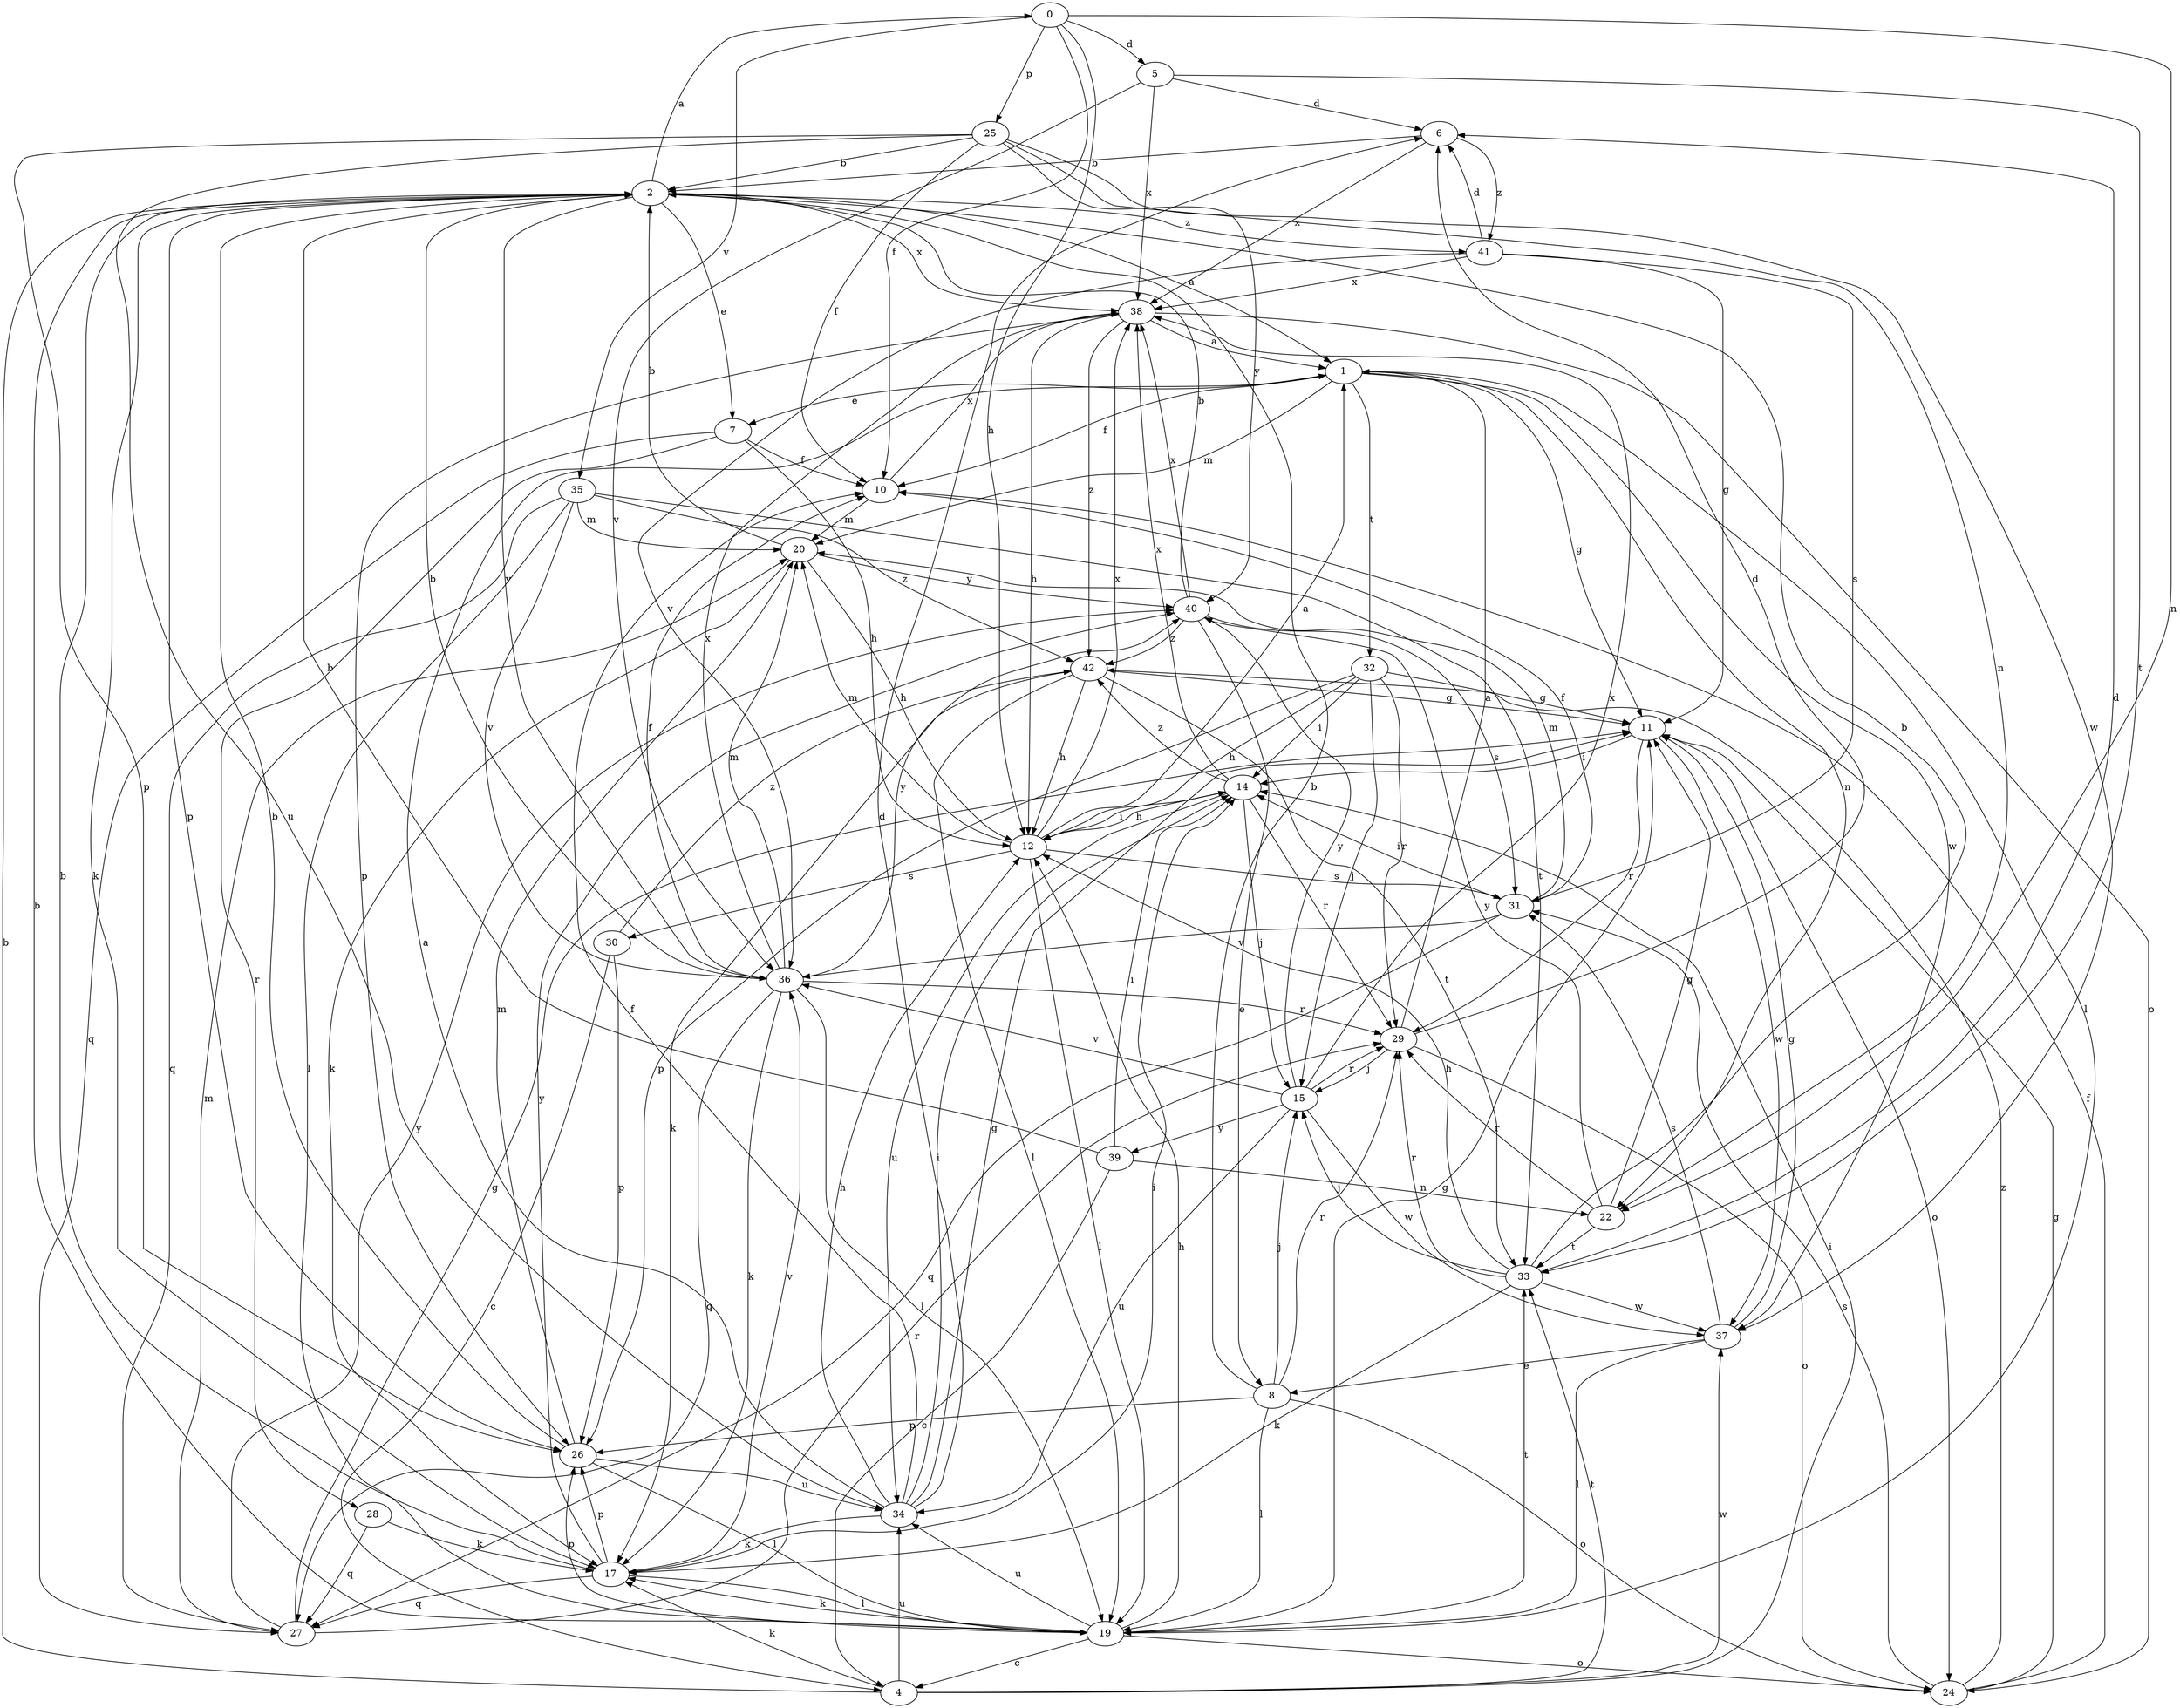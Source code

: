 strict digraph  {
0;
1;
2;
4;
5;
6;
7;
8;
10;
11;
12;
14;
15;
17;
19;
20;
22;
24;
25;
26;
27;
28;
29;
30;
31;
32;
33;
34;
35;
36;
37;
38;
39;
40;
41;
42;
0 -> 5  [label=d];
0 -> 10  [label=f];
0 -> 12  [label=h];
0 -> 22  [label=n];
0 -> 25  [label=p];
0 -> 35  [label=v];
1 -> 7  [label=e];
1 -> 10  [label=f];
1 -> 11  [label=g];
1 -> 19  [label=l];
1 -> 20  [label=m];
1 -> 22  [label=n];
1 -> 32  [label=t];
1 -> 37  [label=w];
2 -> 0  [label=a];
2 -> 1  [label=a];
2 -> 7  [label=e];
2 -> 17  [label=k];
2 -> 26  [label=p];
2 -> 36  [label=v];
2 -> 38  [label=x];
2 -> 41  [label=z];
4 -> 2  [label=b];
4 -> 14  [label=i];
4 -> 17  [label=k];
4 -> 33  [label=t];
4 -> 34  [label=u];
4 -> 37  [label=w];
5 -> 6  [label=d];
5 -> 33  [label=t];
5 -> 36  [label=v];
5 -> 38  [label=x];
6 -> 2  [label=b];
6 -> 38  [label=x];
6 -> 41  [label=z];
7 -> 10  [label=f];
7 -> 12  [label=h];
7 -> 27  [label=q];
7 -> 28  [label=r];
8 -> 2  [label=b];
8 -> 15  [label=j];
8 -> 19  [label=l];
8 -> 24  [label=o];
8 -> 26  [label=p];
8 -> 29  [label=r];
10 -> 20  [label=m];
10 -> 38  [label=x];
11 -> 14  [label=i];
11 -> 24  [label=o];
11 -> 29  [label=r];
11 -> 37  [label=w];
12 -> 1  [label=a];
12 -> 14  [label=i];
12 -> 19  [label=l];
12 -> 20  [label=m];
12 -> 30  [label=s];
12 -> 31  [label=s];
12 -> 38  [label=x];
14 -> 12  [label=h];
14 -> 15  [label=j];
14 -> 29  [label=r];
14 -> 34  [label=u];
14 -> 38  [label=x];
14 -> 42  [label=z];
15 -> 29  [label=r];
15 -> 34  [label=u];
15 -> 36  [label=v];
15 -> 37  [label=w];
15 -> 38  [label=x];
15 -> 39  [label=y];
15 -> 40  [label=y];
17 -> 2  [label=b];
17 -> 14  [label=i];
17 -> 19  [label=l];
17 -> 26  [label=p];
17 -> 27  [label=q];
17 -> 36  [label=v];
17 -> 40  [label=y];
19 -> 2  [label=b];
19 -> 4  [label=c];
19 -> 11  [label=g];
19 -> 12  [label=h];
19 -> 17  [label=k];
19 -> 24  [label=o];
19 -> 26  [label=p];
19 -> 33  [label=t];
19 -> 34  [label=u];
20 -> 2  [label=b];
20 -> 12  [label=h];
20 -> 17  [label=k];
20 -> 40  [label=y];
22 -> 11  [label=g];
22 -> 29  [label=r];
22 -> 33  [label=t];
22 -> 40  [label=y];
24 -> 10  [label=f];
24 -> 11  [label=g];
24 -> 31  [label=s];
24 -> 42  [label=z];
25 -> 2  [label=b];
25 -> 10  [label=f];
25 -> 22  [label=n];
25 -> 26  [label=p];
25 -> 34  [label=u];
25 -> 37  [label=w];
25 -> 40  [label=y];
26 -> 2  [label=b];
26 -> 19  [label=l];
26 -> 20  [label=m];
26 -> 34  [label=u];
27 -> 11  [label=g];
27 -> 20  [label=m];
27 -> 29  [label=r];
27 -> 40  [label=y];
28 -> 17  [label=k];
28 -> 27  [label=q];
29 -> 1  [label=a];
29 -> 6  [label=d];
29 -> 15  [label=j];
29 -> 24  [label=o];
30 -> 4  [label=c];
30 -> 26  [label=p];
30 -> 42  [label=z];
31 -> 10  [label=f];
31 -> 14  [label=i];
31 -> 20  [label=m];
31 -> 27  [label=q];
31 -> 36  [label=v];
32 -> 11  [label=g];
32 -> 12  [label=h];
32 -> 14  [label=i];
32 -> 15  [label=j];
32 -> 26  [label=p];
32 -> 29  [label=r];
33 -> 2  [label=b];
33 -> 6  [label=d];
33 -> 12  [label=h];
33 -> 15  [label=j];
33 -> 17  [label=k];
33 -> 29  [label=r];
33 -> 37  [label=w];
34 -> 1  [label=a];
34 -> 6  [label=d];
34 -> 10  [label=f];
34 -> 11  [label=g];
34 -> 12  [label=h];
34 -> 14  [label=i];
34 -> 17  [label=k];
35 -> 19  [label=l];
35 -> 20  [label=m];
35 -> 27  [label=q];
35 -> 33  [label=t];
35 -> 36  [label=v];
35 -> 42  [label=z];
36 -> 2  [label=b];
36 -> 10  [label=f];
36 -> 17  [label=k];
36 -> 19  [label=l];
36 -> 20  [label=m];
36 -> 27  [label=q];
36 -> 29  [label=r];
36 -> 38  [label=x];
36 -> 40  [label=y];
37 -> 8  [label=e];
37 -> 11  [label=g];
37 -> 19  [label=l];
37 -> 31  [label=s];
38 -> 1  [label=a];
38 -> 12  [label=h];
38 -> 24  [label=o];
38 -> 26  [label=p];
38 -> 42  [label=z];
39 -> 2  [label=b];
39 -> 4  [label=c];
39 -> 14  [label=i];
39 -> 22  [label=n];
40 -> 2  [label=b];
40 -> 8  [label=e];
40 -> 31  [label=s];
40 -> 38  [label=x];
40 -> 42  [label=z];
41 -> 6  [label=d];
41 -> 11  [label=g];
41 -> 31  [label=s];
41 -> 36  [label=v];
41 -> 38  [label=x];
42 -> 11  [label=g];
42 -> 12  [label=h];
42 -> 17  [label=k];
42 -> 19  [label=l];
42 -> 33  [label=t];
}
